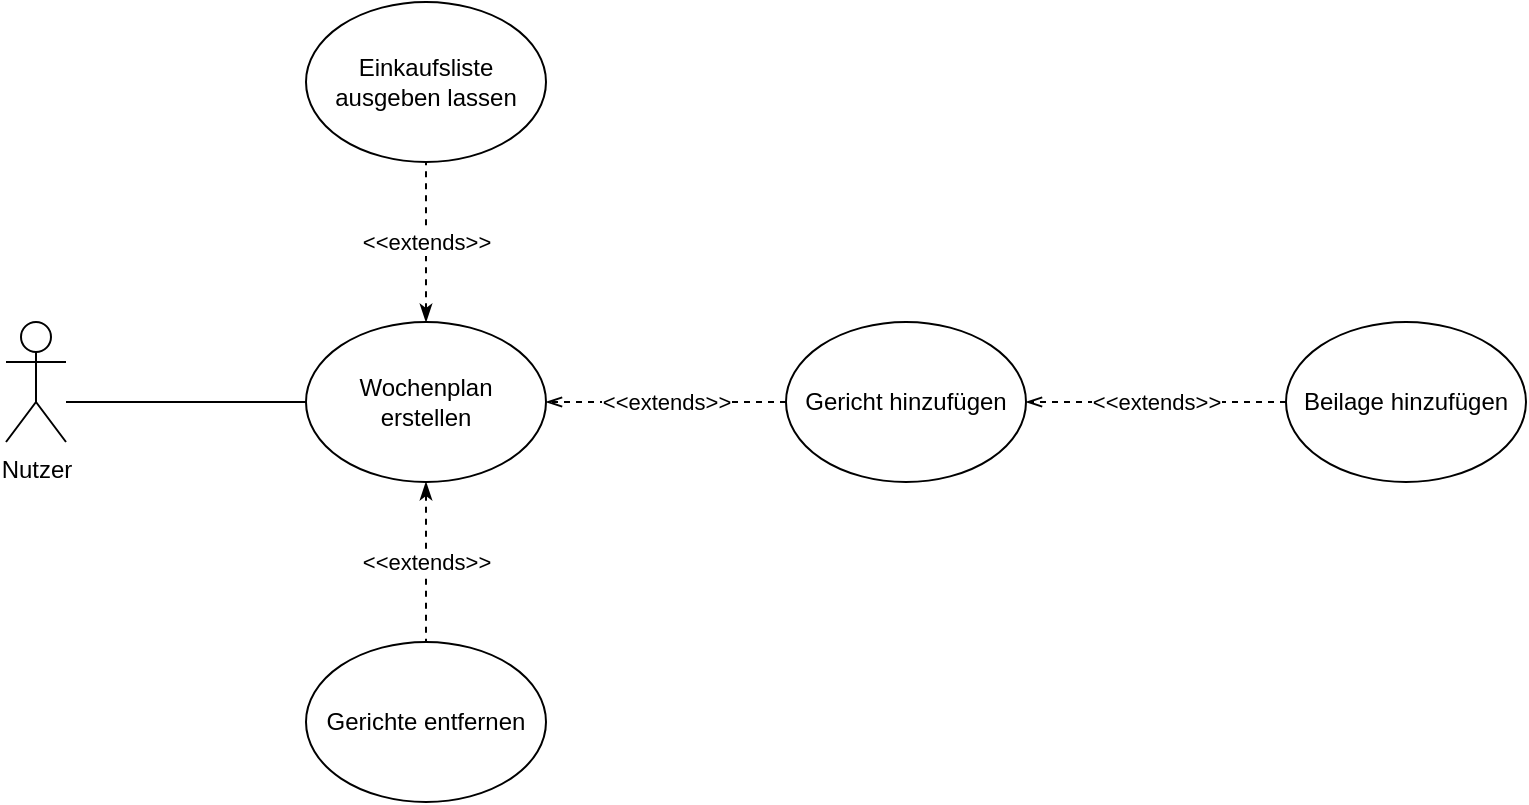 <mxfile version="16.5.1" type="device"><diagram id="-7VD3W_6NEfVEULX5eAx" name="Seite-1"><mxGraphModel dx="1038" dy="641" grid="1" gridSize="10" guides="1" tooltips="1" connect="1" arrows="1" fold="1" page="1" pageScale="1" pageWidth="827" pageHeight="1169" math="0" shadow="0"><root><mxCell id="0"/><mxCell id="1" parent="0"/><mxCell id="8j27MGd69i0GNPkfyaU1-15" value="&amp;lt;&amp;lt;extends&amp;gt;&amp;gt;" style="edgeStyle=orthogonalEdgeStyle;rounded=0;orthogonalLoop=1;jettySize=auto;html=1;dashed=1;startArrow=classicThin;startFill=1;endArrow=none;endFill=0;endSize=6;" edge="1" parent="1" source="8j27MGd69i0GNPkfyaU1-1" target="8j27MGd69i0GNPkfyaU1-14"><mxGeometry relative="1" as="geometry"/></mxCell><mxCell id="8j27MGd69i0GNPkfyaU1-18" value="&amp;lt;&amp;lt;extends&amp;gt;&amp;gt;" style="edgeStyle=orthogonalEdgeStyle;rounded=0;orthogonalLoop=1;jettySize=auto;html=1;dashed=1;startArrow=classicThin;startFill=1;endArrow=none;endFill=0;endSize=6;" edge="1" parent="1" source="8j27MGd69i0GNPkfyaU1-1" target="8j27MGd69i0GNPkfyaU1-17"><mxGeometry relative="1" as="geometry"/></mxCell><mxCell id="8j27MGd69i0GNPkfyaU1-1" value="Wochenplan &lt;br&gt;erstellen" style="ellipse;whiteSpace=wrap;html=1;" vertex="1" parent="1"><mxGeometry x="230" y="200" width="120" height="80" as="geometry"/></mxCell><mxCell id="8j27MGd69i0GNPkfyaU1-5" value="&amp;lt;&amp;lt;extends&amp;gt;&amp;gt;" style="edgeStyle=orthogonalEdgeStyle;rounded=0;orthogonalLoop=1;jettySize=auto;html=1;exitX=0;exitY=0.5;exitDx=0;exitDy=0;entryX=1;entryY=0.5;entryDx=0;entryDy=0;dashed=1;endArrow=openThin;endFill=0;" edge="1" parent="1" source="8j27MGd69i0GNPkfyaU1-2" target="8j27MGd69i0GNPkfyaU1-1"><mxGeometry relative="1" as="geometry"/></mxCell><mxCell id="8j27MGd69i0GNPkfyaU1-2" value="Gericht hinzufügen" style="ellipse;whiteSpace=wrap;html=1;" vertex="1" parent="1"><mxGeometry x="470" y="200" width="120" height="80" as="geometry"/></mxCell><mxCell id="8j27MGd69i0GNPkfyaU1-20" style="edgeStyle=orthogonalEdgeStyle;rounded=0;orthogonalLoop=1;jettySize=auto;html=1;entryX=0;entryY=0.5;entryDx=0;entryDy=0;startArrow=none;startFill=0;endArrow=none;endFill=0;endSize=6;" edge="1" parent="1" source="8j27MGd69i0GNPkfyaU1-3" target="8j27MGd69i0GNPkfyaU1-1"><mxGeometry relative="1" as="geometry"><Array as="points"><mxPoint x="140" y="240"/><mxPoint x="140" y="240"/></Array></mxGeometry></mxCell><mxCell id="8j27MGd69i0GNPkfyaU1-3" value="Nutzer" style="shape=umlActor;verticalLabelPosition=bottom;verticalAlign=top;html=1;outlineConnect=0;" vertex="1" parent="1"><mxGeometry x="80" y="200" width="30" height="60" as="geometry"/></mxCell><mxCell id="8j27MGd69i0GNPkfyaU1-8" value="&amp;lt;&amp;lt;extends&amp;gt;&amp;gt;" style="edgeStyle=orthogonalEdgeStyle;rounded=0;orthogonalLoop=1;jettySize=auto;html=1;entryX=1;entryY=0.5;entryDx=0;entryDy=0;dashed=1;endArrow=openThin;endFill=0;" edge="1" parent="1" source="8j27MGd69i0GNPkfyaU1-6" target="8j27MGd69i0GNPkfyaU1-2"><mxGeometry relative="1" as="geometry"/></mxCell><mxCell id="8j27MGd69i0GNPkfyaU1-6" value="Beilage hinzufügen" style="ellipse;whiteSpace=wrap;html=1;" vertex="1" parent="1"><mxGeometry x="720" y="200" width="120" height="80" as="geometry"/></mxCell><mxCell id="8j27MGd69i0GNPkfyaU1-14" value="Gerichte entfernen" style="ellipse;whiteSpace=wrap;html=1;" vertex="1" parent="1"><mxGeometry x="230" y="360" width="120" height="80" as="geometry"/></mxCell><mxCell id="8j27MGd69i0GNPkfyaU1-17" value="Einkaufsliste ausgeben lassen" style="ellipse;whiteSpace=wrap;html=1;" vertex="1" parent="1"><mxGeometry x="230" y="40" width="120" height="80" as="geometry"/></mxCell></root></mxGraphModel></diagram></mxfile>